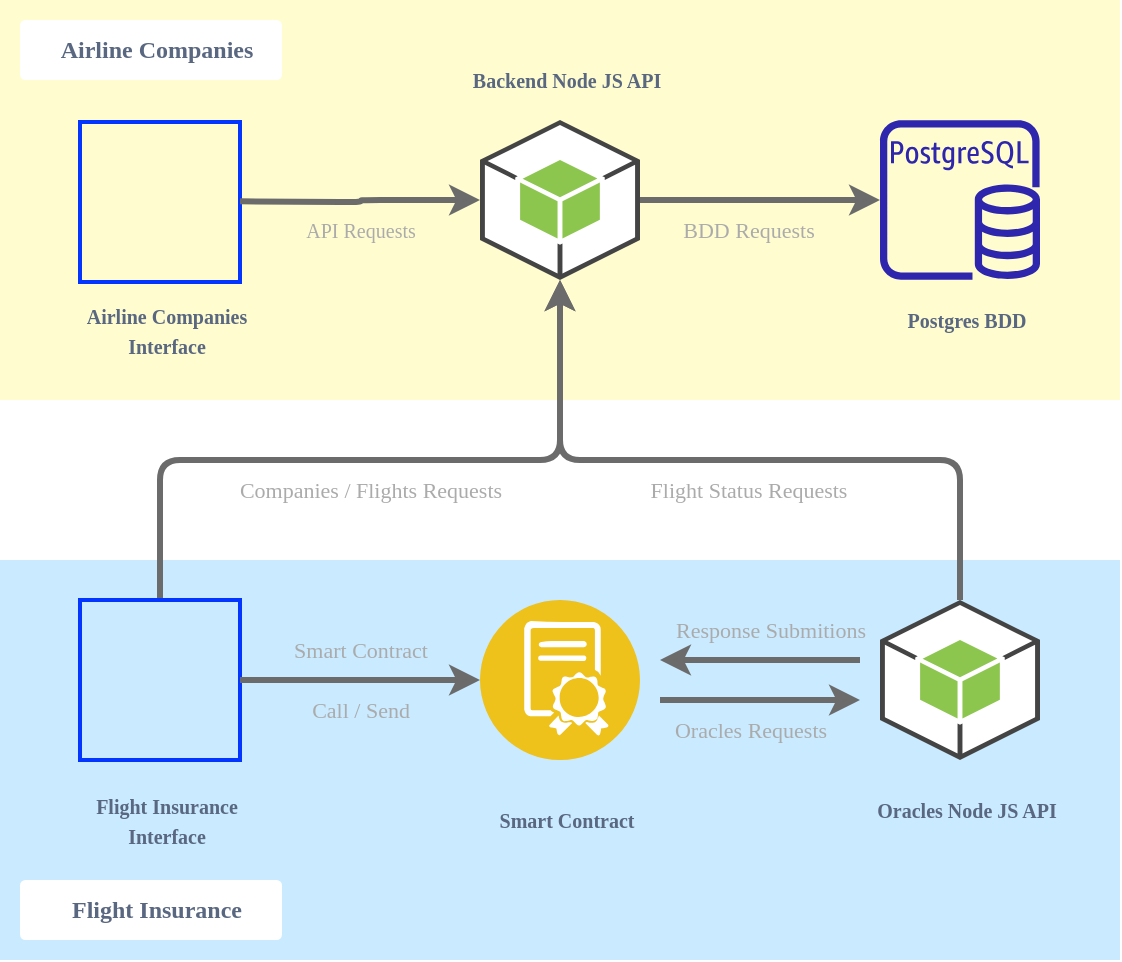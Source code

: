 <mxfile version="20.4.0" type="device"><diagram id="8ZZ8j2B-n4GGWJwJv5Za" name="Page-1"><mxGraphModel dx="648" dy="490" grid="1" gridSize="10" guides="1" tooltips="1" connect="1" arrows="1" fold="1" page="1" pageScale="1" pageWidth="827" pageHeight="1169" math="0" shadow="0"><root><mxCell id="0"/><mxCell id="1" parent="0"/><mxCell id="annVSAGPxDBIXrEXhPSj-47" value="" style="rounded=0;whiteSpace=wrap;html=1;strokeWidth=2;fontFamily=Tahoma;fontSize=10;fontColor=#ABABAB;fillColor=#C9EAFF;strokeColor=none;" vertex="1" parent="1"><mxGeometry x="69" y="378" width="560" height="200" as="geometry"/></mxCell><mxCell id="annVSAGPxDBIXrEXhPSj-45" value="" style="rounded=0;whiteSpace=wrap;html=1;strokeWidth=2;fontFamily=Tahoma;fontSize=10;fontColor=#ABABAB;fillColor=#FFFDCF;strokeColor=none;" vertex="1" parent="1"><mxGeometry x="69" y="98" width="560" height="200" as="geometry"/></mxCell><mxCell id="annVSAGPxDBIXrEXhPSj-3" value="" style="sketch=0;outlineConnect=0;fontColor=#232F3E;gradientColor=none;fillColor=#2E27AD;strokeColor=none;dashed=0;verticalLabelPosition=bottom;verticalAlign=top;align=center;html=1;fontSize=12;fontStyle=0;aspect=fixed;pointerEvents=1;shape=mxgraph.aws4.rds_postgresql_instance;" vertex="1" parent="1"><mxGeometry x="509" y="158" width="80" height="80" as="geometry"/></mxCell><mxCell id="annVSAGPxDBIXrEXhPSj-4" value="" style="shape=image;html=1;verticalAlign=top;verticalLabelPosition=bottom;labelBackgroundColor=#ffffff;imageAspect=0;aspect=fixed;image=https://cdn0.iconfinder.com/data/icons/long-shadow-web-icons/512/angular-symbol-128.png;strokeWidth=2;imageBorder=#0335FF;" vertex="1" parent="1"><mxGeometry x="109" y="159" width="80" height="80" as="geometry"/></mxCell><mxCell id="annVSAGPxDBIXrEXhPSj-13" style="edgeStyle=orthogonalEdgeStyle;rounded=1;sketch=0;orthogonalLoop=1;jettySize=auto;html=1;exitX=0.5;exitY=0;exitDx=0;exitDy=0;entryX=0.5;entryY=1;entryDx=0;entryDy=0;entryPerimeter=0;shadow=0;strokeColor=#6B6B6B;strokeWidth=3;" edge="1" parent="1" source="annVSAGPxDBIXrEXhPSj-5" target="annVSAGPxDBIXrEXhPSj-6"><mxGeometry relative="1" as="geometry"><Array as="points"><mxPoint x="149" y="328"/><mxPoint x="349" y="328"/></Array></mxGeometry></mxCell><mxCell id="annVSAGPxDBIXrEXhPSj-5" value="" style="shape=image;html=1;verticalAlign=top;verticalLabelPosition=bottom;labelBackgroundColor=#ffffff;imageAspect=0;aspect=fixed;image=https://cdn0.iconfinder.com/data/icons/long-shadow-web-icons/512/angular-symbol-128.png;strokeWidth=2;imageBorder=#0335FF;" vertex="1" parent="1"><mxGeometry x="109" y="398" width="80" height="80" as="geometry"/></mxCell><mxCell id="annVSAGPxDBIXrEXhPSj-18" style="edgeStyle=orthogonalEdgeStyle;rounded=1;sketch=0;orthogonalLoop=1;jettySize=auto;html=1;exitX=1;exitY=0.5;exitDx=0;exitDy=0;exitPerimeter=0;shadow=0;strokeColor=#6B6B6B;strokeWidth=3;" edge="1" parent="1" source="annVSAGPxDBIXrEXhPSj-6" target="annVSAGPxDBIXrEXhPSj-3"><mxGeometry relative="1" as="geometry"><mxPoint x="479" y="208" as="targetPoint"/></mxGeometry></mxCell><mxCell id="annVSAGPxDBIXrEXhPSj-6" value="" style="outlineConnect=0;dashed=0;verticalLabelPosition=bottom;verticalAlign=top;align=center;html=1;shape=mxgraph.aws3.android;fillColor=#8CC64F;gradientColor=none;strokeWidth=2;" vertex="1" parent="1"><mxGeometry x="309" y="158" width="80" height="80" as="geometry"/></mxCell><mxCell id="annVSAGPxDBIXrEXhPSj-11" style="edgeStyle=orthogonalEdgeStyle;orthogonalLoop=1;jettySize=auto;html=1;exitX=1;exitY=0.5;exitDx=0;exitDy=0;strokeWidth=3;rounded=1;shadow=0;sketch=0;strokeColor=#6B6B6B;entryX=0;entryY=0.5;entryDx=0;entryDy=0;" edge="1" parent="1" source="annVSAGPxDBIXrEXhPSj-5" target="annVSAGPxDBIXrEXhPSj-7"><mxGeometry relative="1" as="geometry"><mxPoint x="279" y="468" as="targetPoint"/></mxGeometry></mxCell><mxCell id="annVSAGPxDBIXrEXhPSj-23" style="edgeStyle=orthogonalEdgeStyle;rounded=1;sketch=0;orthogonalLoop=1;jettySize=auto;html=1;shadow=0;strokeColor=#6B6B6B;strokeWidth=3;" edge="1" parent="1"><mxGeometry relative="1" as="geometry"><mxPoint x="499" y="428" as="sourcePoint"/><mxPoint x="399" y="428" as="targetPoint"/></mxGeometry></mxCell><mxCell id="annVSAGPxDBIXrEXhPSj-7" value="" style="aspect=fixed;perimeter=ellipsePerimeter;html=1;align=center;shadow=0;dashed=0;fontColor=#4277BB;labelBackgroundColor=#ffffff;fontSize=12;spacingTop=3;image;image=img/lib/ibm/blockchain/smart_contract.svg;strokeWidth=2;" vertex="1" parent="1"><mxGeometry x="309" y="398" width="80" height="80" as="geometry"/></mxCell><mxCell id="annVSAGPxDBIXrEXhPSj-20" style="edgeStyle=orthogonalEdgeStyle;rounded=1;sketch=0;orthogonalLoop=1;jettySize=auto;html=1;shadow=0;strokeColor=#6B6B6B;strokeWidth=3;entryX=0.5;entryY=1;entryDx=0;entryDy=0;entryPerimeter=0;" edge="1" parent="1" target="annVSAGPxDBIXrEXhPSj-6"><mxGeometry relative="1" as="geometry"><mxPoint x="549" y="398" as="sourcePoint"/><Array as="points"><mxPoint x="549" y="328"/><mxPoint x="349" y="328"/></Array></mxGeometry></mxCell><mxCell id="annVSAGPxDBIXrEXhPSj-24" style="edgeStyle=orthogonalEdgeStyle;rounded=1;sketch=0;orthogonalLoop=1;jettySize=auto;html=1;shadow=0;strokeColor=#6B6B6B;strokeWidth=3;" edge="1" parent="1"><mxGeometry relative="1" as="geometry"><mxPoint x="399" y="448" as="sourcePoint"/><mxPoint x="499" y="448" as="targetPoint"/></mxGeometry></mxCell><mxCell id="annVSAGPxDBIXrEXhPSj-28" value="&lt;font face=&quot;Tahoma&quot; style=&quot;font-size: 10px;&quot;&gt;&lt;b&gt;Postgres BDD&lt;/b&gt;&lt;/font&gt;" style="rounded=1;arcSize=9;fillColor=none;align=center;spacingLeft=5;strokeColor=none;html=1;strokeWidth=2;fontColor=#596780;fontSize=12" vertex="1" parent="1"><mxGeometry x="494" y="248" width="110" height="20" as="geometry"/></mxCell><mxCell id="annVSAGPxDBIXrEXhPSj-30" value="&lt;font face=&quot;Tahoma&quot; style=&quot;font-size: 10px;&quot;&gt;&lt;b&gt;Flight Insurance &lt;br&gt;Interface&lt;/b&gt;&lt;/font&gt;" style="rounded=1;arcSize=9;fillColor=none;align=center;spacingLeft=5;strokeColor=none;html=1;strokeWidth=2;fontColor=#596780;fontSize=12" vertex="1" parent="1"><mxGeometry x="94" y="493" width="110" height="30" as="geometry"/></mxCell><mxCell id="annVSAGPxDBIXrEXhPSj-31" value="&lt;font face=&quot;Tahoma&quot; style=&quot;font-size: 10px;&quot;&gt;&lt;b&gt;Oracles Node JS API&lt;/b&gt;&lt;/font&gt;" style="rounded=1;arcSize=9;fillColor=none;align=center;spacingLeft=5;strokeColor=none;html=1;strokeWidth=2;fontColor=#596780;fontSize=12" vertex="1" parent="1"><mxGeometry x="486.5" y="493" width="125" height="20" as="geometry"/></mxCell><mxCell id="annVSAGPxDBIXrEXhPSj-32" value="" style="outlineConnect=0;dashed=0;verticalLabelPosition=bottom;verticalAlign=top;align=center;html=1;shape=mxgraph.aws3.android;fillColor=#8CC64F;gradientColor=none;strokeWidth=2;" vertex="1" parent="1"><mxGeometry x="509" y="398" width="80" height="80" as="geometry"/></mxCell><mxCell id="annVSAGPxDBIXrEXhPSj-33" value="&lt;font face=&quot;Tahoma&quot; style=&quot;font-size: 10px;&quot;&gt;&lt;b&gt;Smart Contract&lt;/b&gt;&lt;/font&gt;" style="rounded=1;arcSize=9;fillColor=none;align=center;spacingLeft=5;strokeColor=none;html=1;strokeWidth=2;fontColor=#596780;fontSize=12" vertex="1" parent="1"><mxGeometry x="294" y="498" width="110" height="20" as="geometry"/></mxCell><mxCell id="annVSAGPxDBIXrEXhPSj-35" value="&lt;font color=&quot;#ababab&quot;&gt;&lt;font style=&quot;font-size: 10px;&quot; face=&quot;Tahoma&quot;&gt;API&amp;nbsp;&lt;/font&gt;&lt;span style=&quot;font-size: 10px; font-family: Tahoma;&quot;&gt;Requests&lt;/span&gt;&lt;/font&gt;" style="text;html=1;align=center;verticalAlign=middle;resizable=0;points=[];autosize=1;strokeColor=none;fillColor=none;fontSize=9;" vertex="1" parent="1"><mxGeometry x="209" y="198" width="80" height="30" as="geometry"/></mxCell><mxCell id="annVSAGPxDBIXrEXhPSj-36" value="&lt;font color=&quot;#ababab&quot;&gt;BDD Requests&lt;/font&gt;" style="text;html=1;align=center;verticalAlign=middle;resizable=0;points=[];autosize=1;strokeColor=none;fillColor=none;fontSize=11;fontFamily=Tahoma;" vertex="1" parent="1"><mxGeometry x="398" y="198" width="90" height="30" as="geometry"/></mxCell><mxCell id="annVSAGPxDBIXrEXhPSj-37" value="&lt;span style=&quot;color: rgb(171, 171, 171);&quot;&gt;Companies / Flights Requests&lt;/span&gt;" style="text;html=1;align=center;verticalAlign=middle;resizable=0;points=[];autosize=1;strokeColor=none;fillColor=none;fontSize=11;fontFamily=Tahoma;" vertex="1" parent="1"><mxGeometry x="169" y="328" width="170" height="30" as="geometry"/></mxCell><mxCell id="annVSAGPxDBIXrEXhPSj-38" value="&lt;font color=&quot;#ababab&quot;&gt;Flight Status Requests&lt;/font&gt;" style="text;html=1;align=center;verticalAlign=middle;resizable=0;points=[];autosize=1;strokeColor=none;fillColor=none;fontSize=11;fontFamily=Tahoma;" vertex="1" parent="1"><mxGeometry x="378" y="328" width="130" height="30" as="geometry"/></mxCell><mxCell id="annVSAGPxDBIXrEXhPSj-39" value="&lt;font color=&quot;#ababab&quot;&gt;Smart Contract&lt;/font&gt;" style="text;html=1;align=center;verticalAlign=middle;resizable=0;points=[];autosize=1;strokeColor=none;fillColor=none;fontSize=11;fontFamily=Tahoma;" vertex="1" parent="1"><mxGeometry x="199" y="408" width="100" height="30" as="geometry"/></mxCell><mxCell id="annVSAGPxDBIXrEXhPSj-41" value="&lt;font color=&quot;#ababab&quot;&gt;Call / Send&lt;/font&gt;" style="text;html=1;align=center;verticalAlign=middle;resizable=0;points=[];autosize=1;strokeColor=none;fillColor=none;fontSize=11;fontFamily=Tahoma;" vertex="1" parent="1"><mxGeometry x="209" y="438" width="80" height="30" as="geometry"/></mxCell><mxCell id="annVSAGPxDBIXrEXhPSj-42" value="&lt;span style=&quot;color: rgb(171, 171, 171);&quot;&gt;Oracles&amp;nbsp;&lt;/span&gt;&lt;font color=&quot;#ababab&quot;&gt;Requests&lt;/font&gt;" style="text;html=1;align=center;verticalAlign=middle;resizable=0;points=[];autosize=1;strokeColor=none;fillColor=none;fontSize=11;fontFamily=Tahoma;" vertex="1" parent="1"><mxGeometry x="389" y="448" width="110" height="30" as="geometry"/></mxCell><mxCell id="annVSAGPxDBIXrEXhPSj-43" value="&lt;font color=&quot;#ababab&quot;&gt;Response&amp;nbsp;Submitions&lt;/font&gt;" style="text;html=1;align=center;verticalAlign=middle;resizable=0;points=[];autosize=1;strokeColor=none;fillColor=none;fontSize=11;fontFamily=Tahoma;" vertex="1" parent="1"><mxGeometry x="389" y="398" width="130" height="30" as="geometry"/></mxCell><mxCell id="annVSAGPxDBIXrEXhPSj-44" value="&lt;font face=&quot;Tahoma&quot; style=&quot;font-size: 10px;&quot;&gt;&lt;b&gt;Backend Node JS API&lt;/b&gt;&lt;/font&gt;" style="rounded=1;arcSize=9;fillColor=none;align=center;spacingLeft=5;strokeColor=none;html=1;strokeWidth=2;fontColor=#596780;fontSize=12" vertex="1" parent="1"><mxGeometry x="286.5" y="128" width="125" height="20" as="geometry"/></mxCell><mxCell id="annVSAGPxDBIXrEXhPSj-50" value="&lt;font face=&quot;Tahoma&quot; style=&quot;font-size: 10px;&quot;&gt;&lt;b&gt;Airline Companies&lt;br&gt;Interface&lt;/b&gt;&lt;/font&gt;" style="rounded=1;arcSize=9;fillColor=none;align=center;spacingLeft=5;strokeColor=none;html=1;strokeWidth=2;fontColor=#596780;fontSize=12" vertex="1" parent="1"><mxGeometry x="94" y="248" width="110" height="30" as="geometry"/></mxCell><mxCell id="annVSAGPxDBIXrEXhPSj-52" style="edgeStyle=orthogonalEdgeStyle;rounded=1;sketch=0;orthogonalLoop=1;jettySize=auto;html=1;shadow=0;strokeColor=#6B6B6B;strokeWidth=3;entryX=0;entryY=0.5;entryDx=0;entryDy=0;entryPerimeter=0;" edge="1" parent="1" target="annVSAGPxDBIXrEXhPSj-6"><mxGeometry relative="1" as="geometry"><mxPoint x="189" y="198.64" as="sourcePoint"/><mxPoint x="289" y="198.64" as="targetPoint"/></mxGeometry></mxCell><mxCell id="annVSAGPxDBIXrEXhPSj-55" value="&lt;font face=&quot;Tahoma&quot; style=&quot;&quot;&gt;&lt;b style=&quot;&quot;&gt;&lt;font style=&quot;font-size: 12px;&quot;&gt;Airline Companies&lt;/font&gt;&lt;br&gt;&lt;/b&gt;&lt;/font&gt;" style="rounded=1;arcSize=9;fillColor=#FFFFFF;align=center;spacingLeft=5;strokeColor=none;html=1;strokeWidth=2;fontColor=#596780;fontSize=12" vertex="1" parent="1"><mxGeometry x="79" y="108" width="131" height="30" as="geometry"/></mxCell><mxCell id="annVSAGPxDBIXrEXhPSj-57" value="&lt;font face=&quot;Tahoma&quot; style=&quot;&quot;&gt;&lt;b style=&quot;&quot;&gt;&lt;font style=&quot;font-size: 12px;&quot;&gt;Flight Insurance&lt;/font&gt;&lt;br&gt;&lt;/b&gt;&lt;/font&gt;" style="rounded=1;arcSize=9;fillColor=#FFFFFF;align=center;spacingLeft=5;strokeColor=none;html=1;strokeWidth=2;fontColor=#596780;fontSize=12" vertex="1" parent="1"><mxGeometry x="79" y="538" width="131" height="30" as="geometry"/></mxCell></root></mxGraphModel></diagram></mxfile>